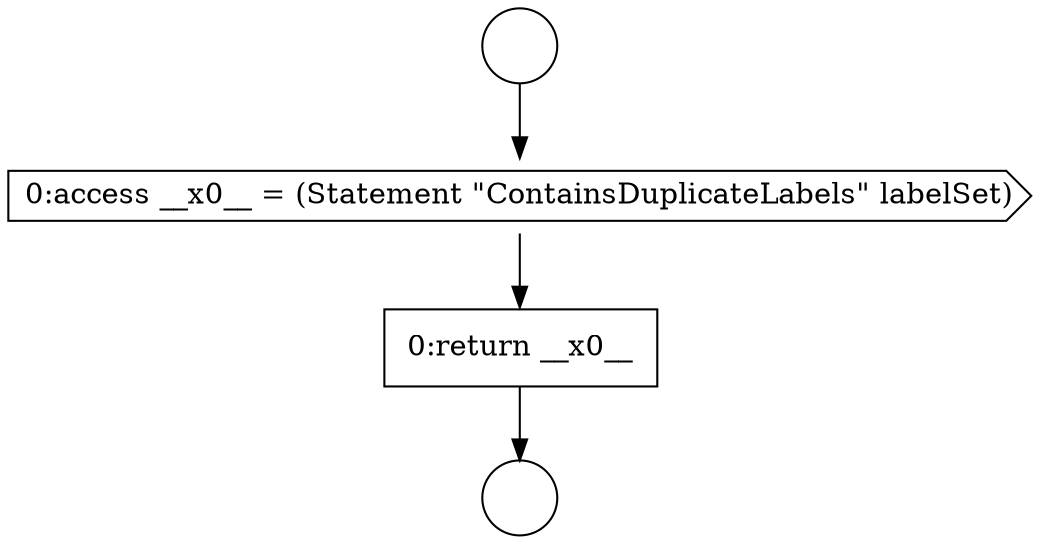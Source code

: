 digraph {
  node6116 [shape=circle label=" " color="black" fillcolor="white" style=filled]
  node6118 [shape=cds, label=<<font color="black">0:access __x0__ = (Statement &quot;ContainsDuplicateLabels&quot; labelSet)</font>> color="black" fillcolor="white" style=filled]
  node6119 [shape=none, margin=0, label=<<font color="black">
    <table border="0" cellborder="1" cellspacing="0" cellpadding="10">
      <tr><td align="left">0:return __x0__</td></tr>
    </table>
  </font>> color="black" fillcolor="white" style=filled]
  node6117 [shape=circle label=" " color="black" fillcolor="white" style=filled]
  node6116 -> node6118 [ color="black"]
  node6118 -> node6119 [ color="black"]
  node6119 -> node6117 [ color="black"]
}
